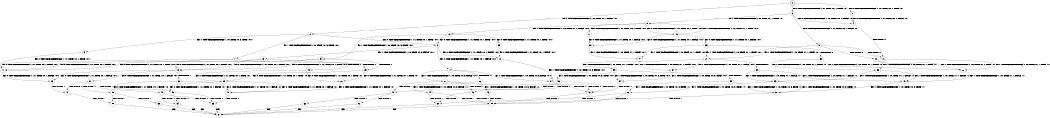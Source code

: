digraph BCG {
size = "7, 10.5";
center = TRUE;
node [shape = circle];
0 [peripheries = 2];
0 -> 1 [label = "EX !0 !ATOMIC_EXCH_BRANCH (1, +1, TRUE, +0, 1, TRUE) !:0:"];
0 -> 2 [label = "EX !1 !ATOMIC_EXCH_BRANCH (1, +0, TRUE, +1, 1, FALSE) !:0:"];
0 -> 3 [label = "EX !0 !ATOMIC_EXCH_BRANCH (1, +1, TRUE, +0, 1, TRUE) !:0:"];
1 -> 4 [label = "EX !0 !ATOMIC_EXCH_BRANCH (1, +1, TRUE, +0, 1, FALSE) !:0:"];
2 -> 5 [label = "EX !1 !ATOMIC_EXCH_BRANCH (1, +0, TRUE, +0, 3, TRUE) !:0:1:"];
2 -> 6 [label = "EX !0 !ATOMIC_EXCH_BRANCH (1, +1, TRUE, +0, 1, TRUE) !:0:1:"];
2 -> 7 [label = "EX !1 !ATOMIC_EXCH_BRANCH (1, +0, TRUE, +0, 3, TRUE) !:0:1:"];
3 -> 4 [label = "EX !0 !ATOMIC_EXCH_BRANCH (1, +1, TRUE, +0, 1, FALSE) !:0:"];
3 -> 8 [label = "EX !1 !ATOMIC_EXCH_BRANCH (1, +0, TRUE, +1, 1, TRUE) !:0:"];
3 -> 9 [label = "EX !0 !ATOMIC_EXCH_BRANCH (1, +1, TRUE, +0, 1, FALSE) !:0:"];
4 -> 10 [label = "TERMINATE !0"];
5 -> 11 [label = "EX !0 !ATOMIC_EXCH_BRANCH (1, +1, TRUE, +0, 1, TRUE) !:0:1:"];
6 -> 12 [label = "EX !0 !ATOMIC_EXCH_BRANCH (1, +1, TRUE, +0, 1, FALSE) !:0:1:"];
6 -> 13 [label = "EX !1 !ATOMIC_EXCH_BRANCH (1, +0, TRUE, +0, 3, FALSE) !:0:1:"];
6 -> 14 [label = "EX !0 !ATOMIC_EXCH_BRANCH (1, +1, TRUE, +0, 1, FALSE) !:0:1:"];
7 -> 11 [label = "EX !0 !ATOMIC_EXCH_BRANCH (1, +1, TRUE, +0, 1, TRUE) !:0:1:"];
7 -> 15 [label = "TERMINATE !1"];
7 -> 16 [label = "EX !0 !ATOMIC_EXCH_BRANCH (1, +1, TRUE, +0, 1, TRUE) !:0:1:"];
8 -> 17 [label = "EX !0 !ATOMIC_EXCH_BRANCH (1, +1, TRUE, +0, 1, TRUE) !:0:1:"];
8 -> 18 [label = "EX !1 !ATOMIC_EXCH_BRANCH (1, +0, TRUE, +1, 1, FALSE) !:0:1:"];
8 -> 19 [label = "EX !0 !ATOMIC_EXCH_BRANCH (1, +1, TRUE, +0, 1, TRUE) !:0:1:"];
9 -> 10 [label = "TERMINATE !0"];
9 -> 20 [label = "TERMINATE !0"];
9 -> 21 [label = "EX !1 !ATOMIC_EXCH_BRANCH (1, +0, TRUE, +1, 1, TRUE) !:0:"];
10 -> 22 [label = "EX !1 !ATOMIC_EXCH_BRANCH (1, +0, TRUE, +1, 1, TRUE) !:1:"];
11 -> 23 [label = "EX !0 !ATOMIC_EXCH_BRANCH (1, +1, TRUE, +0, 1, FALSE) !:0:1:"];
12 -> 24 [label = "EX !1 !ATOMIC_EXCH_BRANCH (1, +0, TRUE, +0, 3, FALSE) !:0:1:"];
13 -> 11 [label = "EX !0 !ATOMIC_EXCH_BRANCH (1, +1, TRUE, +0, 1, TRUE) !:0:1:"];
13 -> 25 [label = "TERMINATE !1"];
13 -> 16 [label = "EX !0 !ATOMIC_EXCH_BRANCH (1, +1, TRUE, +0, 1, TRUE) !:0:1:"];
14 -> 24 [label = "EX !1 !ATOMIC_EXCH_BRANCH (1, +0, TRUE, +0, 3, FALSE) !:0:1:"];
14 -> 26 [label = "TERMINATE !0"];
14 -> 27 [label = "EX !1 !ATOMIC_EXCH_BRANCH (1, +0, TRUE, +0, 3, FALSE) !:0:1:"];
15 -> 28 [label = "EX !0 !ATOMIC_EXCH_BRANCH (1, +1, TRUE, +0, 1, TRUE) !:0:"];
15 -> 29 [label = "EX !0 !ATOMIC_EXCH_BRANCH (1, +1, TRUE, +0, 1, TRUE) !:0:"];
16 -> 23 [label = "EX !0 !ATOMIC_EXCH_BRANCH (1, +1, TRUE, +0, 1, FALSE) !:0:1:"];
16 -> 30 [label = "TERMINATE !1"];
16 -> 31 [label = "EX !0 !ATOMIC_EXCH_BRANCH (1, +1, TRUE, +0, 1, FALSE) !:0:1:"];
17 -> 32 [label = "EX !0 !ATOMIC_EXCH_BRANCH (1, +1, TRUE, +0, 1, FALSE) !:0:1:"];
18 -> 33 [label = "EX !0 !ATOMIC_EXCH_BRANCH (1, +1, TRUE, +0, 1, TRUE) !:0:1:"];
18 -> 34 [label = "EX !1 !ATOMIC_EXCH_BRANCH (1, +0, TRUE, +0, 3, TRUE) !:0:1:"];
18 -> 6 [label = "EX !0 !ATOMIC_EXCH_BRANCH (1, +1, TRUE, +0, 1, TRUE) !:0:1:"];
19 -> 32 [label = "EX !0 !ATOMIC_EXCH_BRANCH (1, +1, TRUE, +0, 1, FALSE) !:0:1:"];
19 -> 8 [label = "EX !1 !ATOMIC_EXCH_BRANCH (1, +0, TRUE, +1, 1, TRUE) !:0:1:"];
19 -> 35 [label = "EX !0 !ATOMIC_EXCH_BRANCH (1, +1, TRUE, +0, 1, FALSE) !:0:1:"];
20 -> 22 [label = "EX !1 !ATOMIC_EXCH_BRANCH (1, +0, TRUE, +1, 1, TRUE) !:1:"];
20 -> 36 [label = "EX !1 !ATOMIC_EXCH_BRANCH (1, +0, TRUE, +1, 1, TRUE) !:1:"];
21 -> 37 [label = "EX !1 !ATOMIC_EXCH_BRANCH (1, +0, TRUE, +1, 1, FALSE) !:0:1:"];
21 -> 38 [label = "TERMINATE !0"];
21 -> 39 [label = "EX !1 !ATOMIC_EXCH_BRANCH (1, +0, TRUE, +1, 1, FALSE) !:0:1:"];
22 -> 40 [label = "EX !1 !ATOMIC_EXCH_BRANCH (1, +0, TRUE, +1, 1, FALSE) !:1:"];
23 -> 41 [label = "TERMINATE !0"];
24 -> 42 [label = "TERMINATE !0"];
25 -> 28 [label = "EX !0 !ATOMIC_EXCH_BRANCH (1, +1, TRUE, +0, 1, TRUE) !:0:"];
25 -> 29 [label = "EX !0 !ATOMIC_EXCH_BRANCH (1, +1, TRUE, +0, 1, TRUE) !:0:"];
26 -> 43 [label = "EX !1 !ATOMIC_EXCH_BRANCH (1, +0, TRUE, +0, 3, FALSE) !:1:"];
26 -> 44 [label = "EX !1 !ATOMIC_EXCH_BRANCH (1, +0, TRUE, +0, 3, FALSE) !:1:"];
27 -> 42 [label = "TERMINATE !0"];
27 -> 45 [label = "TERMINATE !1"];
27 -> 46 [label = "TERMINATE !0"];
28 -> 47 [label = "EX !0 !ATOMIC_EXCH_BRANCH (1, +1, TRUE, +0, 1, FALSE) !:0:"];
29 -> 47 [label = "EX !0 !ATOMIC_EXCH_BRANCH (1, +1, TRUE, +0, 1, FALSE) !:0:"];
29 -> 48 [label = "EX !0 !ATOMIC_EXCH_BRANCH (1, +1, TRUE, +0, 1, FALSE) !:0:"];
30 -> 47 [label = "EX !0 !ATOMIC_EXCH_BRANCH (1, +1, TRUE, +0, 1, FALSE) !:0:"];
30 -> 48 [label = "EX !0 !ATOMIC_EXCH_BRANCH (1, +1, TRUE, +0, 1, FALSE) !:0:"];
31 -> 41 [label = "TERMINATE !0"];
31 -> 49 [label = "TERMINATE !1"];
31 -> 50 [label = "TERMINATE !0"];
32 -> 51 [label = "EX !1 !ATOMIC_EXCH_BRANCH (1, +0, TRUE, +1, 1, TRUE) !:0:1:"];
33 -> 12 [label = "EX !0 !ATOMIC_EXCH_BRANCH (1, +1, TRUE, +0, 1, FALSE) !:0:1:"];
34 -> 11 [label = "EX !0 !ATOMIC_EXCH_BRANCH (1, +1, TRUE, +0, 1, TRUE) !:0:1:"];
34 -> 25 [label = "TERMINATE !1"];
34 -> 16 [label = "EX !0 !ATOMIC_EXCH_BRANCH (1, +1, TRUE, +0, 1, TRUE) !:0:1:"];
35 -> 51 [label = "EX !1 !ATOMIC_EXCH_BRANCH (1, +0, TRUE, +1, 1, TRUE) !:0:1:"];
35 -> 52 [label = "TERMINATE !0"];
35 -> 21 [label = "EX !1 !ATOMIC_EXCH_BRANCH (1, +0, TRUE, +1, 1, TRUE) !:0:1:"];
36 -> 40 [label = "EX !1 !ATOMIC_EXCH_BRANCH (1, +0, TRUE, +1, 1, FALSE) !:1:"];
36 -> 53 [label = "EX !1 !ATOMIC_EXCH_BRANCH (1, +0, TRUE, +1, 1, FALSE) !:1:"];
37 -> 54 [label = "EX !1 !ATOMIC_EXCH_BRANCH (1, +0, TRUE, +0, 3, TRUE) !:0:1:"];
38 -> 40 [label = "EX !1 !ATOMIC_EXCH_BRANCH (1, +0, TRUE, +1, 1, FALSE) !:1:"];
38 -> 53 [label = "EX !1 !ATOMIC_EXCH_BRANCH (1, +0, TRUE, +1, 1, FALSE) !:1:"];
39 -> 54 [label = "EX !1 !ATOMIC_EXCH_BRANCH (1, +0, TRUE, +0, 3, TRUE) !:0:1:"];
39 -> 55 [label = "TERMINATE !0"];
39 -> 56 [label = "EX !1 !ATOMIC_EXCH_BRANCH (1, +0, TRUE, +0, 3, TRUE) !:0:1:"];
40 -> 57 [label = "EX !1 !ATOMIC_EXCH_BRANCH (1, +0, TRUE, +0, 3, TRUE) !:1:"];
41 -> 58 [label = "TERMINATE !1"];
42 -> 59 [label = "TERMINATE !1"];
43 -> 59 [label = "TERMINATE !1"];
44 -> 59 [label = "TERMINATE !1"];
44 -> 60 [label = "TERMINATE !1"];
45 -> 61 [label = "TERMINATE !0"];
45 -> 62 [label = "TERMINATE !0"];
46 -> 59 [label = "TERMINATE !1"];
46 -> 60 [label = "TERMINATE !1"];
47 -> 63 [label = "TERMINATE !0"];
48 -> 63 [label = "TERMINATE !0"];
48 -> 64 [label = "TERMINATE !0"];
49 -> 63 [label = "TERMINATE !0"];
49 -> 64 [label = "TERMINATE !0"];
50 -> 58 [label = "TERMINATE !1"];
50 -> 65 [label = "TERMINATE !1"];
51 -> 37 [label = "EX !1 !ATOMIC_EXCH_BRANCH (1, +0, TRUE, +1, 1, FALSE) !:0:1:"];
52 -> 22 [label = "EX !1 !ATOMIC_EXCH_BRANCH (1, +0, TRUE, +1, 1, TRUE) !:1:"];
52 -> 36 [label = "EX !1 !ATOMIC_EXCH_BRANCH (1, +0, TRUE, +1, 1, TRUE) !:1:"];
53 -> 57 [label = "EX !1 !ATOMIC_EXCH_BRANCH (1, +0, TRUE, +0, 3, TRUE) !:1:"];
53 -> 66 [label = "EX !1 !ATOMIC_EXCH_BRANCH (1, +0, TRUE, +0, 3, TRUE) !:1:"];
54 -> 42 [label = "TERMINATE !0"];
55 -> 57 [label = "EX !1 !ATOMIC_EXCH_BRANCH (1, +0, TRUE, +0, 3, TRUE) !:1:"];
55 -> 66 [label = "EX !1 !ATOMIC_EXCH_BRANCH (1, +0, TRUE, +0, 3, TRUE) !:1:"];
56 -> 42 [label = "TERMINATE !0"];
56 -> 45 [label = "TERMINATE !1"];
56 -> 46 [label = "TERMINATE !0"];
57 -> 59 [label = "TERMINATE !1"];
58 -> 67 [label = "exit"];
59 -> 67 [label = "exit"];
60 -> 67 [label = "exit"];
61 -> 67 [label = "exit"];
62 -> 67 [label = "exit"];
63 -> 67 [label = "exit"];
64 -> 67 [label = "exit"];
65 -> 67 [label = "exit"];
66 -> 59 [label = "TERMINATE !1"];
66 -> 60 [label = "TERMINATE !1"];
}
